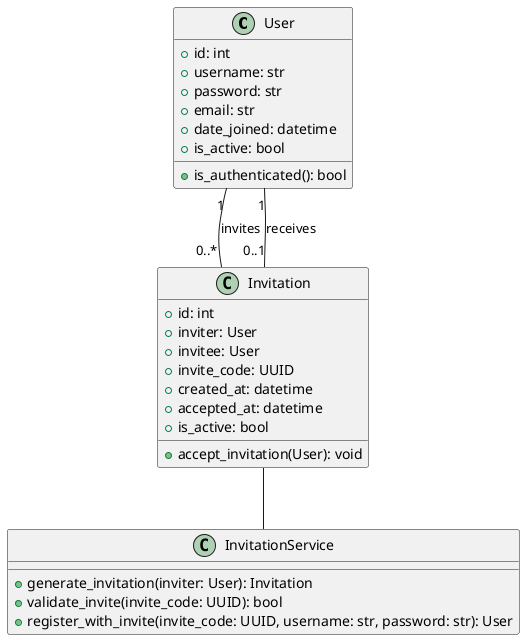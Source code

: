 @startuml

class User {
    +id: int
    +username: str
    +password: str
    +email: str
    +date_joined: datetime
    +is_active: bool
    +is_authenticated(): bool
}

class Invitation {
    +id: int
    +inviter: User
    +invitee: User
    +invite_code: UUID
    +created_at: datetime
    +accepted_at: datetime
    +is_active: bool
    +accept_invitation(User): void
}

class InvitationService {
    +generate_invitation(inviter: User): Invitation
    +validate_invite(invite_code: UUID): bool
    +register_with_invite(invite_code: UUID, username: str, password: str): User
}

User "1" -- "0..*" Invitation: invites
User "1" -- "0..1" Invitation: receives
Invitation -- InvitationService

@enduml